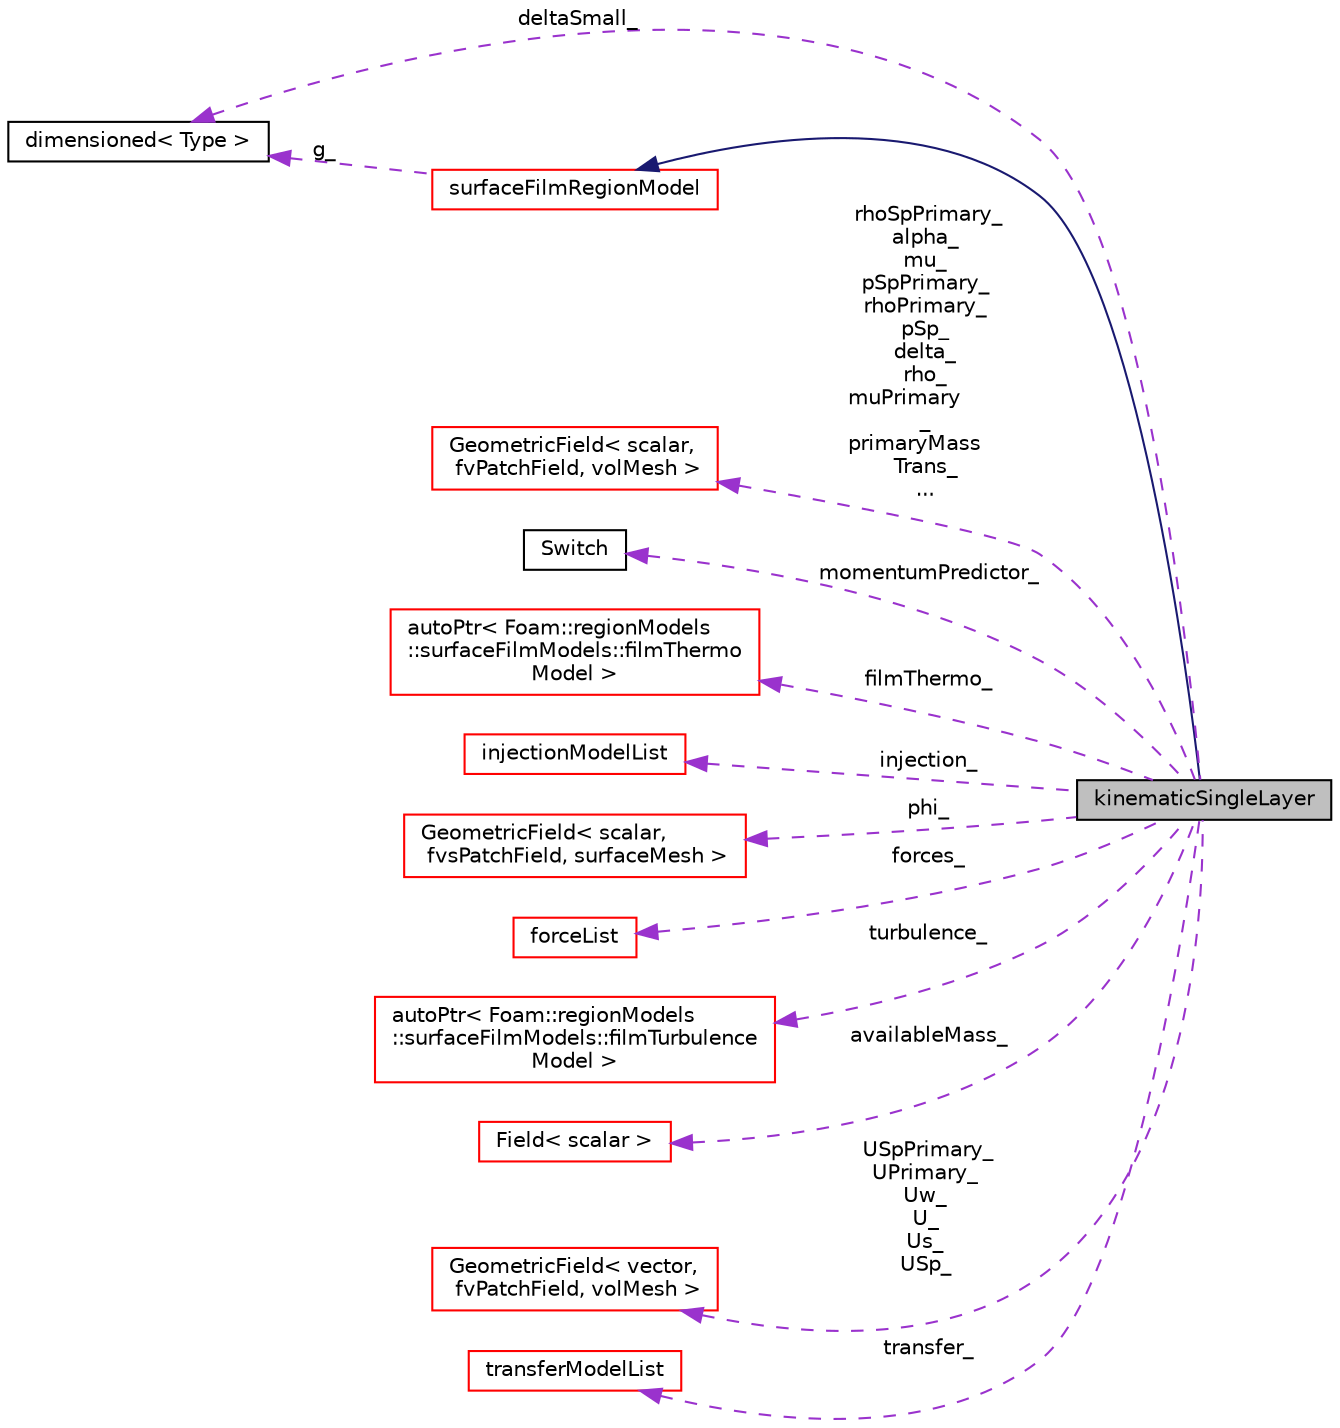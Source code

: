 digraph "kinematicSingleLayer"
{
  bgcolor="transparent";
  edge [fontname="Helvetica",fontsize="10",labelfontname="Helvetica",labelfontsize="10"];
  node [fontname="Helvetica",fontsize="10",shape=record];
  rankdir="LR";
  Node1 [label="kinematicSingleLayer",height=0.2,width=0.4,color="black", fillcolor="grey75", style="filled" fontcolor="black"];
  Node2 -> Node1 [dir="back",color="midnightblue",fontsize="10",style="solid",fontname="Helvetica"];
  Node2 [label="surfaceFilmRegionModel",height=0.2,width=0.4,color="red",URL="$classFoam_1_1regionModels_1_1surfaceFilmModels_1_1surfaceFilmRegionModel.html",tooltip="Base class for surface film models. "];
  Node3 -> Node2 [dir="back",color="darkorchid3",fontsize="10",style="dashed",label=" g_" ,fontname="Helvetica"];
  Node3 [label="dimensioned\< Type \>",height=0.2,width=0.4,color="black",URL="$classFoam_1_1dimensioned.html",tooltip="Generic dimensioned Type class. "];
  Node4 -> Node1 [dir="back",color="darkorchid3",fontsize="10",style="dashed",label=" rhoSpPrimary_\nalpha_\nmu_\npSpPrimary_\nrhoPrimary_\npSp_\ndelta_\nrho_\nmuPrimary\l_\nprimaryMass\lTrans_\n..." ,fontname="Helvetica"];
  Node4 [label="GeometricField\< scalar,\l fvPatchField, volMesh \>",height=0.2,width=0.4,color="red",URL="$classFoam_1_1GeometricField.html"];
  Node5 -> Node1 [dir="back",color="darkorchid3",fontsize="10",style="dashed",label=" momentumPredictor_" ,fontname="Helvetica"];
  Node5 [label="Switch",height=0.2,width=0.4,color="black",URL="$classFoam_1_1Switch.html",tooltip="A simple wrapper around bool so that it can be read as a word: true/false, on/off, yes/no, y/n, t/f, or none. "];
  Node6 -> Node1 [dir="back",color="darkorchid3",fontsize="10",style="dashed",label=" filmThermo_" ,fontname="Helvetica"];
  Node6 [label="autoPtr\< Foam::regionModels\l::surfaceFilmModels::filmThermo\lModel \>",height=0.2,width=0.4,color="red",URL="$classFoam_1_1autoPtr.html"];
  Node7 -> Node1 [dir="back",color="darkorchid3",fontsize="10",style="dashed",label=" injection_" ,fontname="Helvetica"];
  Node7 [label="injectionModelList",height=0.2,width=0.4,color="red",URL="$classFoam_1_1regionModels_1_1surfaceFilmModels_1_1injectionModelList.html",tooltip="List container for film injection models. "];
  Node8 -> Node1 [dir="back",color="darkorchid3",fontsize="10",style="dashed",label=" phi_" ,fontname="Helvetica"];
  Node8 [label="GeometricField\< scalar,\l fvsPatchField, surfaceMesh \>",height=0.2,width=0.4,color="red",URL="$classFoam_1_1GeometricField.html"];
  Node3 -> Node1 [dir="back",color="darkorchid3",fontsize="10",style="dashed",label=" deltaSmall_" ,fontname="Helvetica"];
  Node9 -> Node1 [dir="back",color="darkorchid3",fontsize="10",style="dashed",label=" forces_" ,fontname="Helvetica"];
  Node9 [label="forceList",height=0.2,width=0.4,color="red",URL="$classFoam_1_1regionModels_1_1surfaceFilmModels_1_1forceList.html",tooltip="List container for film sources. "];
  Node10 -> Node1 [dir="back",color="darkorchid3",fontsize="10",style="dashed",label=" turbulence_" ,fontname="Helvetica"];
  Node10 [label="autoPtr\< Foam::regionModels\l::surfaceFilmModels::filmTurbulence\lModel \>",height=0.2,width=0.4,color="red",URL="$classFoam_1_1autoPtr.html"];
  Node11 -> Node1 [dir="back",color="darkorchid3",fontsize="10",style="dashed",label=" availableMass_" ,fontname="Helvetica"];
  Node11 [label="Field\< scalar \>",height=0.2,width=0.4,color="red",URL="$classFoam_1_1Field.html"];
  Node12 -> Node1 [dir="back",color="darkorchid3",fontsize="10",style="dashed",label=" USpPrimary_\nUPrimary_\nUw_\nU_\nUs_\nUSp_" ,fontname="Helvetica"];
  Node12 [label="GeometricField\< vector,\l fvPatchField, volMesh \>",height=0.2,width=0.4,color="red",URL="$classFoam_1_1GeometricField.html"];
  Node13 -> Node1 [dir="back",color="darkorchid3",fontsize="10",style="dashed",label=" transfer_" ,fontname="Helvetica"];
  Node13 [label="transferModelList",height=0.2,width=0.4,color="red",URL="$classFoam_1_1regionModels_1_1surfaceFilmModels_1_1transferModelList.html"];
}
